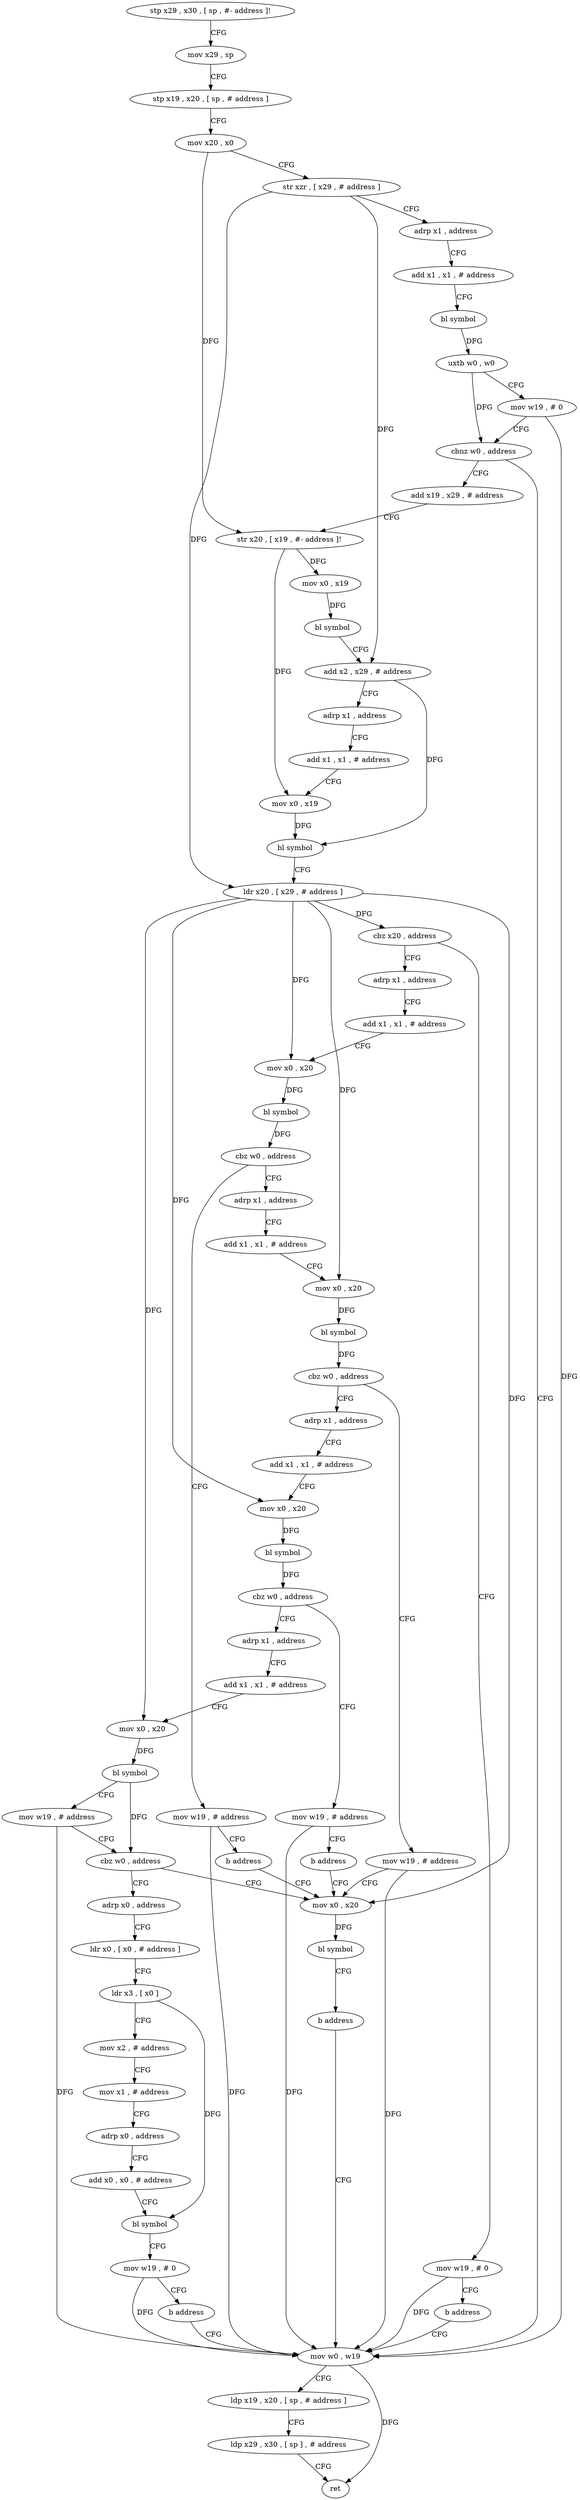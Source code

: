 digraph "func" {
"82816" [label = "stp x29 , x30 , [ sp , #- address ]!" ]
"82820" [label = "mov x29 , sp" ]
"82824" [label = "stp x19 , x20 , [ sp , # address ]" ]
"82828" [label = "mov x20 , x0" ]
"82832" [label = "str xzr , [ x29 , # address ]" ]
"82836" [label = "adrp x1 , address" ]
"82840" [label = "add x1 , x1 , # address" ]
"82844" [label = "bl symbol" ]
"82848" [label = "uxtb w0 , w0" ]
"82852" [label = "mov w19 , # 0" ]
"82856" [label = "cbnz w0 , address" ]
"82876" [label = "add x19 , x29 , # address" ]
"82860" [label = "mov w0 , w19" ]
"82880" [label = "str x20 , [ x19 , #- address ]!" ]
"82884" [label = "mov x0 , x19" ]
"82888" [label = "bl symbol" ]
"82892" [label = "add x2 , x29 , # address" ]
"82896" [label = "adrp x1 , address" ]
"82900" [label = "add x1 , x1 , # address" ]
"82904" [label = "mov x0 , x19" ]
"82908" [label = "bl symbol" ]
"82912" [label = "ldr x20 , [ x29 , # address ]" ]
"82916" [label = "cbz x20 , address" ]
"83076" [label = "mov w19 , # 0" ]
"82920" [label = "adrp x1 , address" ]
"82864" [label = "ldp x19 , x20 , [ sp , # address ]" ]
"82868" [label = "ldp x29 , x30 , [ sp ] , # address" ]
"82872" [label = "ret" ]
"83080" [label = "b address" ]
"82924" [label = "add x1 , x1 , # address" ]
"82928" [label = "mov x0 , x20" ]
"82932" [label = "bl symbol" ]
"82936" [label = "cbz w0 , address" ]
"83044" [label = "mov w19 , # address" ]
"82940" [label = "adrp x1 , address" ]
"83048" [label = "b address" ]
"83056" [label = "mov x0 , x20" ]
"82944" [label = "add x1 , x1 , # address" ]
"82948" [label = "mov x0 , x20" ]
"82952" [label = "bl symbol" ]
"82956" [label = "cbz w0 , address" ]
"83052" [label = "mov w19 , # address" ]
"82960" [label = "adrp x1 , address" ]
"83060" [label = "bl symbol" ]
"83064" [label = "b address" ]
"82964" [label = "add x1 , x1 , # address" ]
"82968" [label = "mov x0 , x20" ]
"82972" [label = "bl symbol" ]
"82976" [label = "cbz w0 , address" ]
"83068" [label = "mov w19 , # address" ]
"82980" [label = "adrp x1 , address" ]
"83072" [label = "b address" ]
"82984" [label = "add x1 , x1 , # address" ]
"82988" [label = "mov x0 , x20" ]
"82992" [label = "bl symbol" ]
"82996" [label = "mov w19 , # address" ]
"83000" [label = "cbz w0 , address" ]
"83004" [label = "adrp x0 , address" ]
"83008" [label = "ldr x0 , [ x0 , # address ]" ]
"83012" [label = "ldr x3 , [ x0 ]" ]
"83016" [label = "mov x2 , # address" ]
"83020" [label = "mov x1 , # address" ]
"83024" [label = "adrp x0 , address" ]
"83028" [label = "add x0 , x0 , # address" ]
"83032" [label = "bl symbol" ]
"83036" [label = "mov w19 , # 0" ]
"83040" [label = "b address" ]
"82816" -> "82820" [ label = "CFG" ]
"82820" -> "82824" [ label = "CFG" ]
"82824" -> "82828" [ label = "CFG" ]
"82828" -> "82832" [ label = "CFG" ]
"82828" -> "82880" [ label = "DFG" ]
"82832" -> "82836" [ label = "CFG" ]
"82832" -> "82912" [ label = "DFG" ]
"82832" -> "82892" [ label = "DFG" ]
"82836" -> "82840" [ label = "CFG" ]
"82840" -> "82844" [ label = "CFG" ]
"82844" -> "82848" [ label = "DFG" ]
"82848" -> "82852" [ label = "CFG" ]
"82848" -> "82856" [ label = "DFG" ]
"82852" -> "82856" [ label = "CFG" ]
"82852" -> "82860" [ label = "DFG" ]
"82856" -> "82876" [ label = "CFG" ]
"82856" -> "82860" [ label = "CFG" ]
"82876" -> "82880" [ label = "CFG" ]
"82860" -> "82864" [ label = "CFG" ]
"82860" -> "82872" [ label = "DFG" ]
"82880" -> "82884" [ label = "DFG" ]
"82880" -> "82904" [ label = "DFG" ]
"82884" -> "82888" [ label = "DFG" ]
"82888" -> "82892" [ label = "CFG" ]
"82892" -> "82896" [ label = "CFG" ]
"82892" -> "82908" [ label = "DFG" ]
"82896" -> "82900" [ label = "CFG" ]
"82900" -> "82904" [ label = "CFG" ]
"82904" -> "82908" [ label = "DFG" ]
"82908" -> "82912" [ label = "CFG" ]
"82912" -> "82916" [ label = "DFG" ]
"82912" -> "82928" [ label = "DFG" ]
"82912" -> "82948" [ label = "DFG" ]
"82912" -> "83056" [ label = "DFG" ]
"82912" -> "82968" [ label = "DFG" ]
"82912" -> "82988" [ label = "DFG" ]
"82916" -> "83076" [ label = "CFG" ]
"82916" -> "82920" [ label = "CFG" ]
"83076" -> "83080" [ label = "CFG" ]
"83076" -> "82860" [ label = "DFG" ]
"82920" -> "82924" [ label = "CFG" ]
"82864" -> "82868" [ label = "CFG" ]
"82868" -> "82872" [ label = "CFG" ]
"83080" -> "82860" [ label = "CFG" ]
"82924" -> "82928" [ label = "CFG" ]
"82928" -> "82932" [ label = "DFG" ]
"82932" -> "82936" [ label = "DFG" ]
"82936" -> "83044" [ label = "CFG" ]
"82936" -> "82940" [ label = "CFG" ]
"83044" -> "83048" [ label = "CFG" ]
"83044" -> "82860" [ label = "DFG" ]
"82940" -> "82944" [ label = "CFG" ]
"83048" -> "83056" [ label = "CFG" ]
"83056" -> "83060" [ label = "DFG" ]
"82944" -> "82948" [ label = "CFG" ]
"82948" -> "82952" [ label = "DFG" ]
"82952" -> "82956" [ label = "DFG" ]
"82956" -> "83052" [ label = "CFG" ]
"82956" -> "82960" [ label = "CFG" ]
"83052" -> "83056" [ label = "CFG" ]
"83052" -> "82860" [ label = "DFG" ]
"82960" -> "82964" [ label = "CFG" ]
"83060" -> "83064" [ label = "CFG" ]
"83064" -> "82860" [ label = "CFG" ]
"82964" -> "82968" [ label = "CFG" ]
"82968" -> "82972" [ label = "DFG" ]
"82972" -> "82976" [ label = "DFG" ]
"82976" -> "83068" [ label = "CFG" ]
"82976" -> "82980" [ label = "CFG" ]
"83068" -> "83072" [ label = "CFG" ]
"83068" -> "82860" [ label = "DFG" ]
"82980" -> "82984" [ label = "CFG" ]
"83072" -> "83056" [ label = "CFG" ]
"82984" -> "82988" [ label = "CFG" ]
"82988" -> "82992" [ label = "DFG" ]
"82992" -> "82996" [ label = "CFG" ]
"82992" -> "83000" [ label = "DFG" ]
"82996" -> "83000" [ label = "CFG" ]
"82996" -> "82860" [ label = "DFG" ]
"83000" -> "83056" [ label = "CFG" ]
"83000" -> "83004" [ label = "CFG" ]
"83004" -> "83008" [ label = "CFG" ]
"83008" -> "83012" [ label = "CFG" ]
"83012" -> "83016" [ label = "CFG" ]
"83012" -> "83032" [ label = "DFG" ]
"83016" -> "83020" [ label = "CFG" ]
"83020" -> "83024" [ label = "CFG" ]
"83024" -> "83028" [ label = "CFG" ]
"83028" -> "83032" [ label = "CFG" ]
"83032" -> "83036" [ label = "CFG" ]
"83036" -> "83040" [ label = "CFG" ]
"83036" -> "82860" [ label = "DFG" ]
"83040" -> "82860" [ label = "CFG" ]
}
